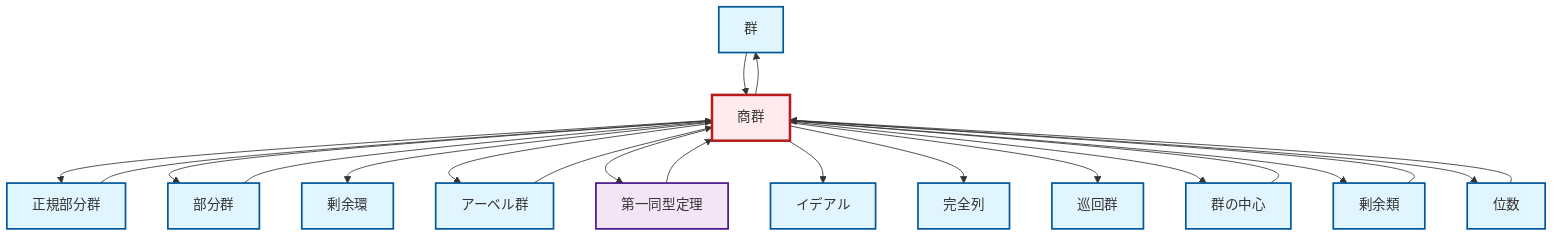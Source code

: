 graph TD
    classDef definition fill:#e1f5fe,stroke:#01579b,stroke-width:2px
    classDef theorem fill:#f3e5f5,stroke:#4a148c,stroke-width:2px
    classDef axiom fill:#fff3e0,stroke:#e65100,stroke-width:2px
    classDef example fill:#e8f5e9,stroke:#1b5e20,stroke-width:2px
    classDef current fill:#ffebee,stroke:#b71c1c,stroke-width:3px
    def-group["群"]:::definition
    def-exact-sequence["完全列"]:::definition
    def-order["位数"]:::definition
    def-normal-subgroup["正規部分群"]:::definition
    def-quotient-ring["剰余環"]:::definition
    def-quotient-group["商群"]:::definition
    thm-first-isomorphism["第一同型定理"]:::theorem
    def-subgroup["部分群"]:::definition
    def-coset["剰余類"]:::definition
    def-ideal["イデアル"]:::definition
    def-cyclic-group["巡回群"]:::definition
    def-center-of-group["群の中心"]:::definition
    def-abelian-group["アーベル群"]:::definition
    def-quotient-group --> def-normal-subgroup
    def-group --> def-quotient-group
    def-quotient-group --> def-subgroup
    def-quotient-group --> def-quotient-ring
    def-quotient-group --> def-abelian-group
    def-subgroup --> def-quotient-group
    def-abelian-group --> def-quotient-group
    def-normal-subgroup --> def-quotient-group
    def-coset --> def-quotient-group
    def-quotient-group --> thm-first-isomorphism
    def-center-of-group --> def-quotient-group
    def-quotient-group --> def-group
    def-quotient-group --> def-ideal
    def-quotient-group --> def-exact-sequence
    def-quotient-group --> def-cyclic-group
    thm-first-isomorphism --> def-quotient-group
    def-quotient-group --> def-center-of-group
    def-quotient-group --> def-coset
    def-quotient-group --> def-order
    def-order --> def-quotient-group
    class def-quotient-group current